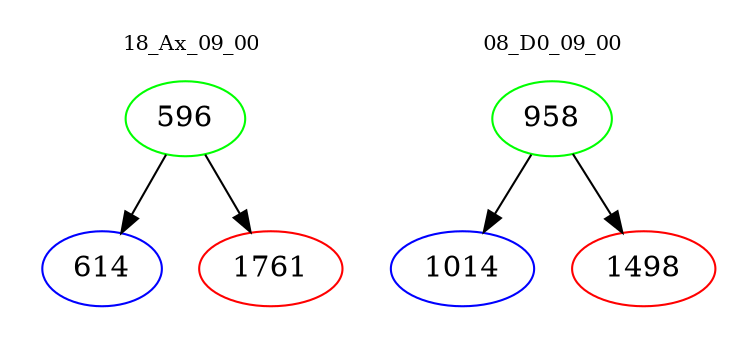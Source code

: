 digraph{
subgraph cluster_0 {
color = white
label = "18_Ax_09_00";
fontsize=10;
T0_596 [label="596", color="green"]
T0_596 -> T0_614 [color="black"]
T0_614 [label="614", color="blue"]
T0_596 -> T0_1761 [color="black"]
T0_1761 [label="1761", color="red"]
}
subgraph cluster_1 {
color = white
label = "08_D0_09_00";
fontsize=10;
T1_958 [label="958", color="green"]
T1_958 -> T1_1014 [color="black"]
T1_1014 [label="1014", color="blue"]
T1_958 -> T1_1498 [color="black"]
T1_1498 [label="1498", color="red"]
}
}
